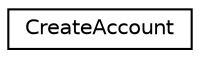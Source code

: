 digraph "Graphical Class Hierarchy"
{
 // LATEX_PDF_SIZE
  edge [fontname="Helvetica",fontsize="10",labelfontname="Helvetica",labelfontsize="10"];
  node [fontname="Helvetica",fontsize="10",shape=record];
  rankdir="LR";
  Node0 [label="CreateAccount",height=0.2,width=0.4,color="black", fillcolor="white", style="filled",URL="$classCreateAccount.html",tooltip="Account creating functionality."];
}
